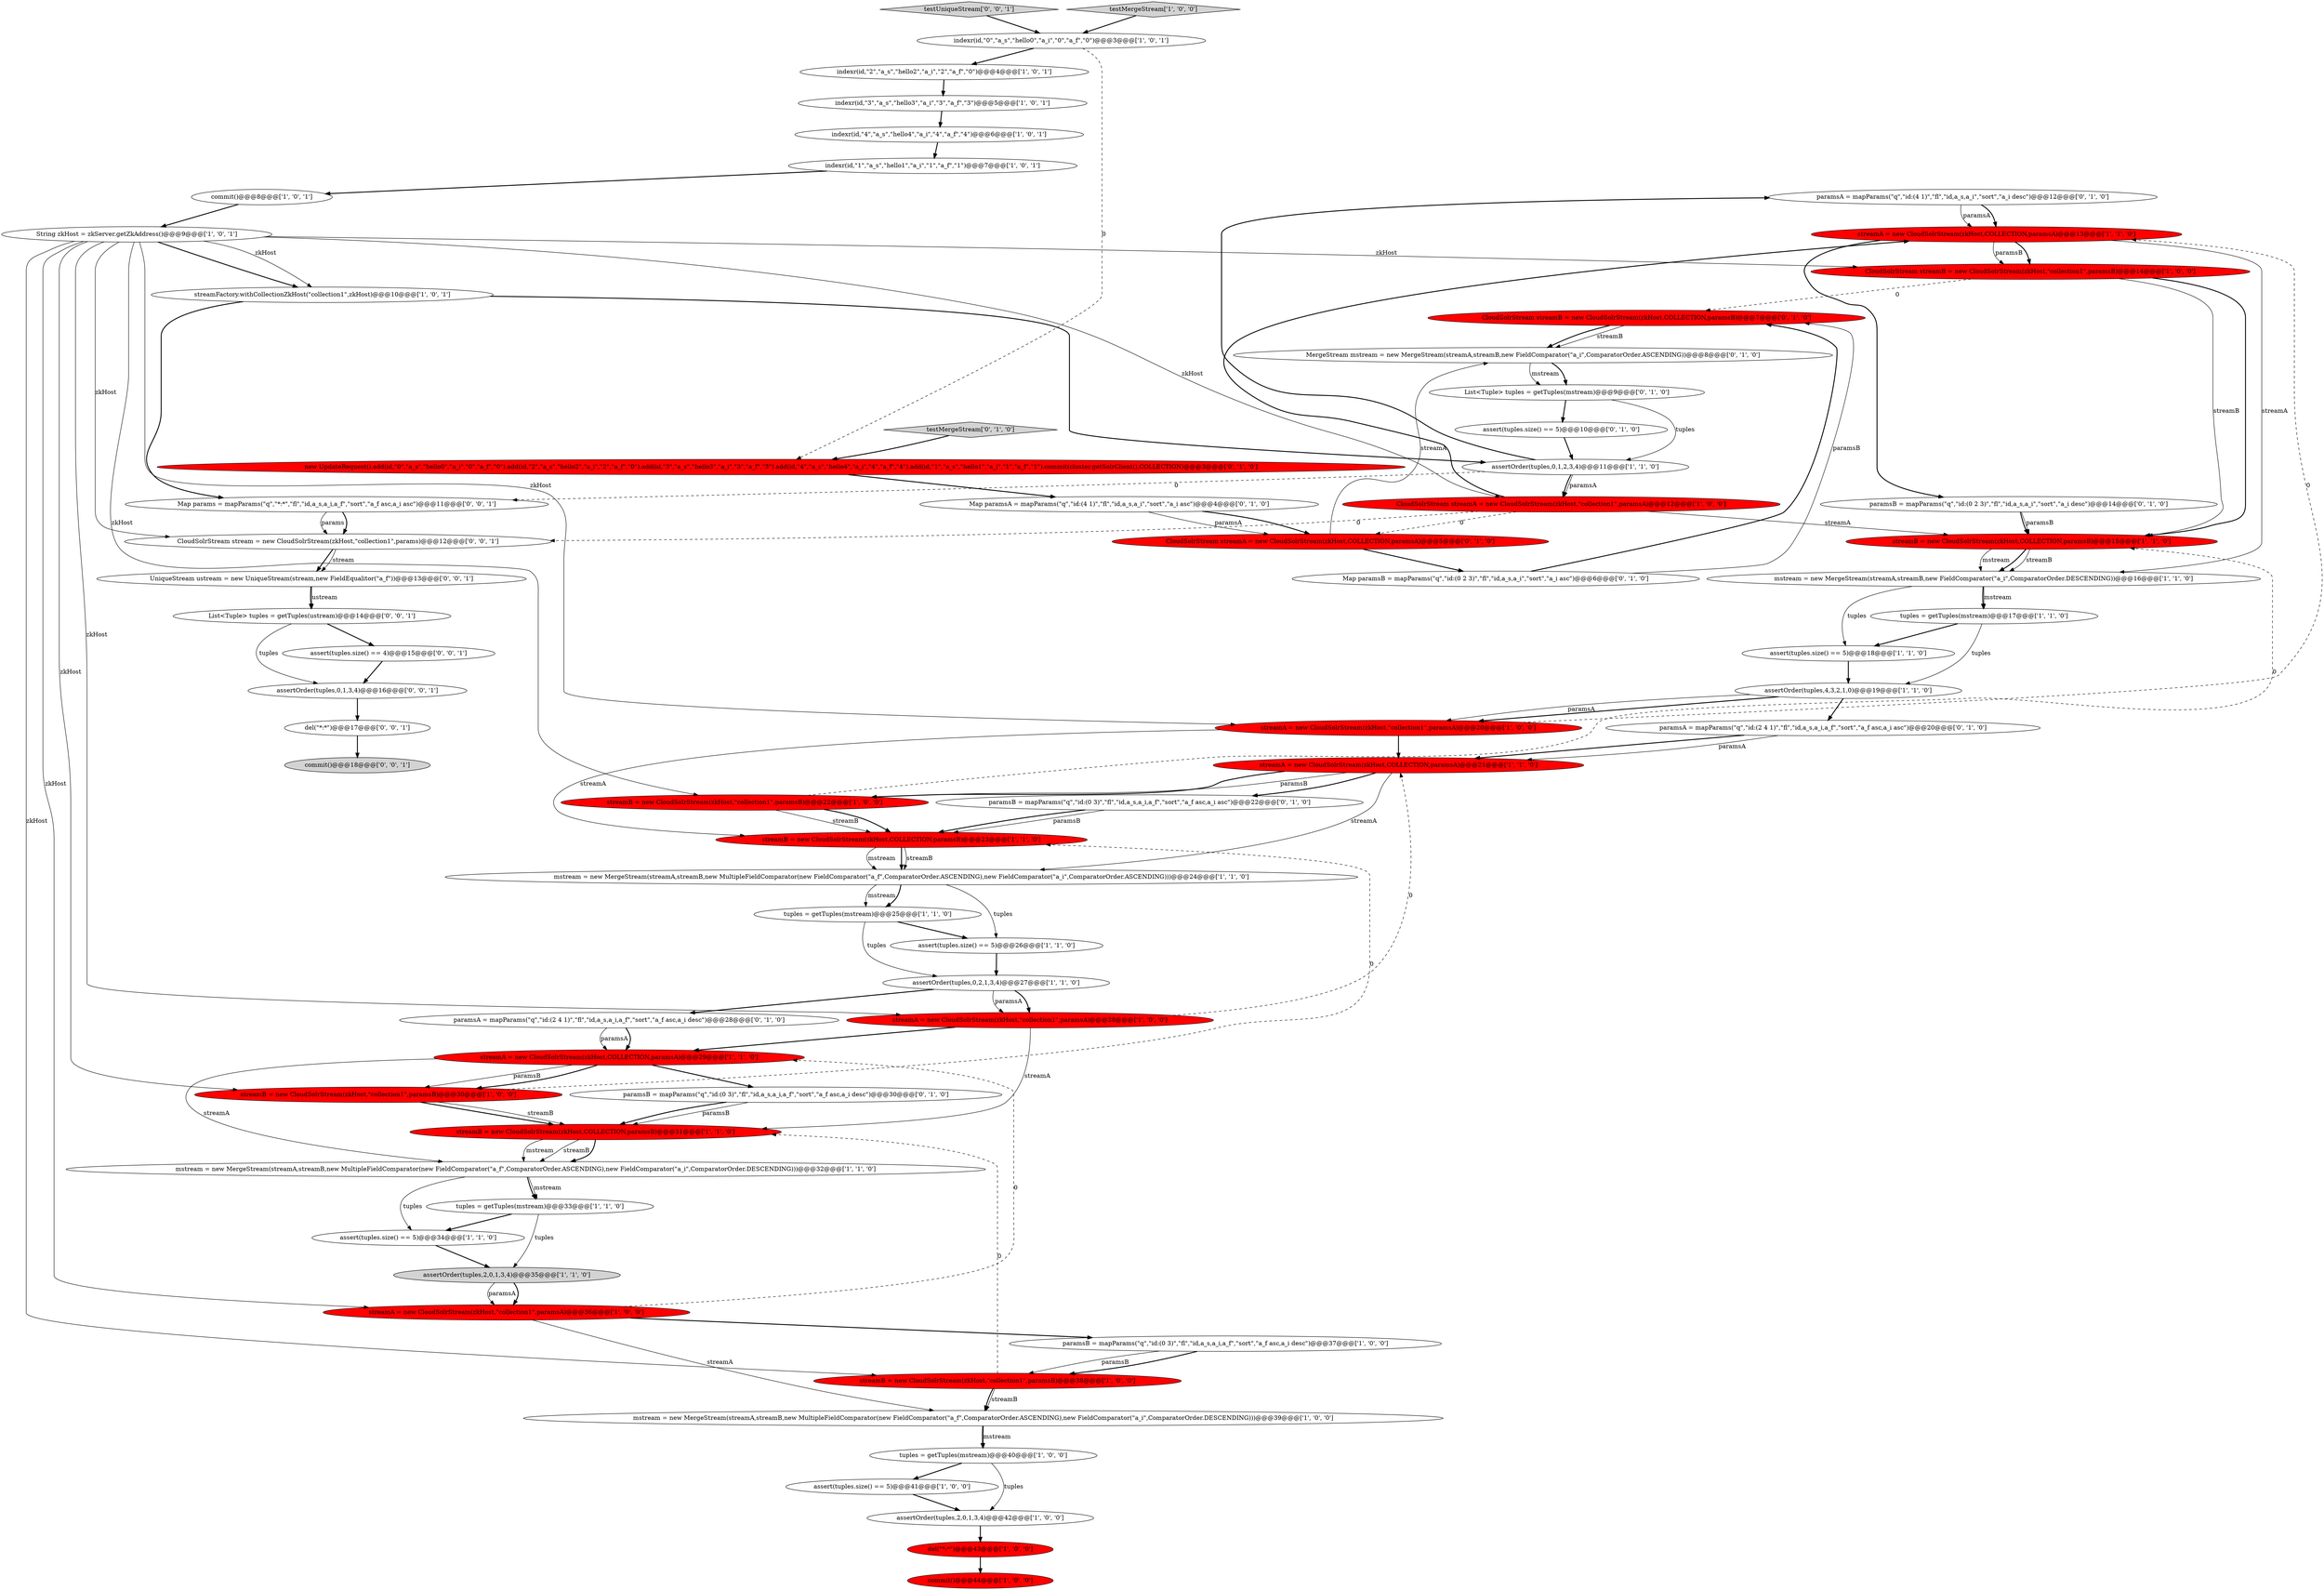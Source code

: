 digraph {
48 [style = filled, label = "paramsA = mapParams(\"q\",\"id:(4 1)\",\"fl\",\"id,a_s,a_i\",\"sort\",\"a_i desc\")@@@12@@@['0', '1', '0']", fillcolor = white, shape = ellipse image = "AAA0AAABBB2BBB"];
34 [style = filled, label = "assertOrder(tuples,2,0,1,3,4)@@@42@@@['1', '0', '0']", fillcolor = white, shape = ellipse image = "AAA0AAABBB1BBB"];
60 [style = filled, label = "assert(tuples.size() == 4)@@@15@@@['0', '0', '1']", fillcolor = white, shape = ellipse image = "AAA0AAABBB3BBB"];
14 [style = filled, label = "assertOrder(tuples,2,0,1,3,4)@@@35@@@['1', '1', '0']", fillcolor = lightgray, shape = ellipse image = "AAA0AAABBB1BBB"];
65 [style = filled, label = "Map params = mapParams(\"q\",\"*:*\",\"fl\",\"id,a_s,a_i,a_f\",\"sort\",\"a_f asc,a_i asc\")@@@11@@@['0', '0', '1']", fillcolor = white, shape = ellipse image = "AAA0AAABBB3BBB"];
44 [style = filled, label = "Map paramsB = mapParams(\"q\",\"id:(0 2 3)\",\"fl\",\"id,a_s,a_i\",\"sort\",\"a_i asc\")@@@6@@@['0', '1', '0']", fillcolor = white, shape = ellipse image = "AAA0AAABBB2BBB"];
41 [style = filled, label = "del(\"*:*\")@@@43@@@['1', '0', '0']", fillcolor = red, shape = ellipse image = "AAA1AAABBB1BBB"];
25 [style = filled, label = "String zkHost = zkServer.getZkAddress()@@@9@@@['1', '0', '1']", fillcolor = white, shape = ellipse image = "AAA0AAABBB1BBB"];
30 [style = filled, label = "commit()@@@8@@@['1', '0', '1']", fillcolor = white, shape = ellipse image = "AAA0AAABBB1BBB"];
1 [style = filled, label = "tuples = getTuples(mstream)@@@25@@@['1', '1', '0']", fillcolor = white, shape = ellipse image = "AAA0AAABBB1BBB"];
63 [style = filled, label = "List<Tuple> tuples = getTuples(ustream)@@@14@@@['0', '0', '1']", fillcolor = white, shape = ellipse image = "AAA0AAABBB3BBB"];
12 [style = filled, label = "CloudSolrStream streamB = new CloudSolrStream(zkHost,\"collection1\",paramsB)@@@14@@@['1', '0', '0']", fillcolor = red, shape = ellipse image = "AAA1AAABBB1BBB"];
23 [style = filled, label = "CloudSolrStream streamA = new CloudSolrStream(zkHost,\"collection1\",paramsA)@@@12@@@['1', '0', '0']", fillcolor = red, shape = ellipse image = "AAA1AAABBB1BBB"];
45 [style = filled, label = "CloudSolrStream streamA = new CloudSolrStream(zkHost,COLLECTION,paramsA)@@@5@@@['0', '1', '0']", fillcolor = red, shape = ellipse image = "AAA1AAABBB2BBB"];
0 [style = filled, label = "assert(tuples.size() == 5)@@@34@@@['1', '1', '0']", fillcolor = white, shape = ellipse image = "AAA0AAABBB1BBB"];
2 [style = filled, label = "tuples = getTuples(mstream)@@@33@@@['1', '1', '0']", fillcolor = white, shape = ellipse image = "AAA0AAABBB1BBB"];
58 [style = filled, label = "CloudSolrStream stream = new CloudSolrStream(zkHost,\"collection1\",params)@@@12@@@['0', '0', '1']", fillcolor = white, shape = ellipse image = "AAA0AAABBB3BBB"];
11 [style = filled, label = "assertOrder(tuples,4,3,2,1,0)@@@19@@@['1', '1', '0']", fillcolor = white, shape = ellipse image = "AAA0AAABBB1BBB"];
37 [style = filled, label = "assert(tuples.size() == 5)@@@18@@@['1', '1', '0']", fillcolor = white, shape = ellipse image = "AAA0AAABBB1BBB"];
24 [style = filled, label = "streamA = new CloudSolrStream(zkHost,COLLECTION,paramsA)@@@29@@@['1', '1', '0']", fillcolor = red, shape = ellipse image = "AAA1AAABBB1BBB"];
9 [style = filled, label = "streamA = new CloudSolrStream(zkHost,COLLECTION,paramsA)@@@21@@@['1', '1', '0']", fillcolor = red, shape = ellipse image = "AAA1AAABBB1BBB"];
43 [style = filled, label = "paramsB = mapParams(\"q\",\"id:(0 3)\",\"fl\",\"id,a_s,a_i,a_f\",\"sort\",\"a_f asc,a_i asc\")@@@22@@@['0', '1', '0']", fillcolor = white, shape = ellipse image = "AAA0AAABBB2BBB"];
29 [style = filled, label = "assert(tuples.size() == 5)@@@41@@@['1', '0', '0']", fillcolor = white, shape = ellipse image = "AAA0AAABBB1BBB"];
46 [style = filled, label = "testMergeStream['0', '1', '0']", fillcolor = lightgray, shape = diamond image = "AAA0AAABBB2BBB"];
52 [style = filled, label = "paramsA = mapParams(\"q\",\"id:(2 4 1)\",\"fl\",\"id,a_s,a_i,a_f\",\"sort\",\"a_f asc,a_i desc\")@@@28@@@['0', '1', '0']", fillcolor = white, shape = ellipse image = "AAA0AAABBB2BBB"];
27 [style = filled, label = "assertOrder(tuples,0,2,1,3,4)@@@27@@@['1', '1', '0']", fillcolor = white, shape = ellipse image = "AAA0AAABBB1BBB"];
21 [style = filled, label = "streamA = new CloudSolrStream(zkHost,\"collection1\",paramsA)@@@28@@@['1', '0', '0']", fillcolor = red, shape = ellipse image = "AAA1AAABBB1BBB"];
26 [style = filled, label = "mstream = new MergeStream(streamA,streamB,new FieldComparator(\"a_i\",ComparatorOrder.DESCENDING))@@@16@@@['1', '1', '0']", fillcolor = white, shape = ellipse image = "AAA0AAABBB1BBB"];
57 [style = filled, label = "paramsB = mapParams(\"q\",\"id:(0 3)\",\"fl\",\"id,a_s,a_i,a_f\",\"sort\",\"a_f asc,a_i desc\")@@@30@@@['0', '1', '0']", fillcolor = white, shape = ellipse image = "AAA0AAABBB2BBB"];
42 [style = filled, label = "tuples = getTuples(mstream)@@@40@@@['1', '0', '0']", fillcolor = white, shape = ellipse image = "AAA0AAABBB1BBB"];
50 [style = filled, label = "List<Tuple> tuples = getTuples(mstream)@@@9@@@['0', '1', '0']", fillcolor = white, shape = ellipse image = "AAA0AAABBB2BBB"];
5 [style = filled, label = "indexr(id,\"2\",\"a_s\",\"hello2\",\"a_i\",\"2\",\"a_f\",\"0\")@@@4@@@['1', '0', '1']", fillcolor = white, shape = ellipse image = "AAA0AAABBB1BBB"];
6 [style = filled, label = "mstream = new MergeStream(streamA,streamB,new MultipleFieldComparator(new FieldComparator(\"a_f\",ComparatorOrder.ASCENDING),new FieldComparator(\"a_i\",ComparatorOrder.ASCENDING)))@@@24@@@['1', '1', '0']", fillcolor = white, shape = ellipse image = "AAA0AAABBB1BBB"];
56 [style = filled, label = "paramsA = mapParams(\"q\",\"id:(2 4 1)\",\"fl\",\"id,a_s,a_i,a_f\",\"sort\",\"a_f asc,a_i asc\")@@@20@@@['0', '1', '0']", fillcolor = white, shape = ellipse image = "AAA0AAABBB2BBB"];
22 [style = filled, label = "tuples = getTuples(mstream)@@@17@@@['1', '1', '0']", fillcolor = white, shape = ellipse image = "AAA0AAABBB1BBB"];
20 [style = filled, label = "streamB = new CloudSolrStream(zkHost,\"collection1\",paramsB)@@@22@@@['1', '0', '0']", fillcolor = red, shape = ellipse image = "AAA1AAABBB1BBB"];
55 [style = filled, label = "paramsB = mapParams(\"q\",\"id:(0 2 3)\",\"fl\",\"id,a_s,a_i\",\"sort\",\"a_i desc\")@@@14@@@['0', '1', '0']", fillcolor = white, shape = ellipse image = "AAA0AAABBB2BBB"];
49 [style = filled, label = "MergeStream mstream = new MergeStream(streamA,streamB,new FieldComparator(\"a_i\",ComparatorOrder.ASCENDING))@@@8@@@['0', '1', '0']", fillcolor = white, shape = ellipse image = "AAA0AAABBB2BBB"];
35 [style = filled, label = "streamB = new CloudSolrStream(zkHost,COLLECTION,paramsB)@@@23@@@['1', '1', '0']", fillcolor = red, shape = ellipse image = "AAA1AAABBB1BBB"];
8 [style = filled, label = "assertOrder(tuples,0,1,2,3,4)@@@11@@@['1', '1', '0']", fillcolor = white, shape = ellipse image = "AAA0AAABBB1BBB"];
3 [style = filled, label = "streamB = new CloudSolrStream(zkHost,COLLECTION,paramsB)@@@31@@@['1', '1', '0']", fillcolor = red, shape = ellipse image = "AAA1AAABBB1BBB"];
33 [style = filled, label = "streamB = new CloudSolrStream(zkHost,\"collection1\",paramsB)@@@30@@@['1', '0', '0']", fillcolor = red, shape = ellipse image = "AAA1AAABBB1BBB"];
32 [style = filled, label = "paramsB = mapParams(\"q\",\"id:(0 3)\",\"fl\",\"id,a_s,a_i,a_f\",\"sort\",\"a_f asc,a_i desc\")@@@37@@@['1', '0', '0']", fillcolor = white, shape = ellipse image = "AAA0AAABBB1BBB"];
17 [style = filled, label = "mstream = new MergeStream(streamA,streamB,new MultipleFieldComparator(new FieldComparator(\"a_f\",ComparatorOrder.ASCENDING),new FieldComparator(\"a_i\",ComparatorOrder.DESCENDING)))@@@39@@@['1', '0', '0']", fillcolor = white, shape = ellipse image = "AAA0AAABBB1BBB"];
51 [style = filled, label = "CloudSolrStream streamB = new CloudSolrStream(zkHost,COLLECTION,paramsB)@@@7@@@['0', '1', '0']", fillcolor = red, shape = ellipse image = "AAA1AAABBB2BBB"];
47 [style = filled, label = "assert(tuples.size() == 5)@@@10@@@['0', '1', '0']", fillcolor = white, shape = ellipse image = "AAA0AAABBB2BBB"];
16 [style = filled, label = "assert(tuples.size() == 5)@@@26@@@['1', '1', '0']", fillcolor = white, shape = ellipse image = "AAA0AAABBB1BBB"];
18 [style = filled, label = "commit()@@@44@@@['1', '0', '0']", fillcolor = red, shape = ellipse image = "AAA1AAABBB1BBB"];
7 [style = filled, label = "streamFactory.withCollectionZkHost(\"collection1\",zkHost)@@@10@@@['1', '0', '1']", fillcolor = white, shape = ellipse image = "AAA0AAABBB1BBB"];
28 [style = filled, label = "mstream = new MergeStream(streamA,streamB,new MultipleFieldComparator(new FieldComparator(\"a_f\",ComparatorOrder.ASCENDING),new FieldComparator(\"a_i\",ComparatorOrder.DESCENDING)))@@@32@@@['1', '1', '0']", fillcolor = white, shape = ellipse image = "AAA0AAABBB1BBB"];
36 [style = filled, label = "streamA = new CloudSolrStream(zkHost,COLLECTION,paramsA)@@@13@@@['1', '1', '0']", fillcolor = red, shape = ellipse image = "AAA1AAABBB1BBB"];
31 [style = filled, label = "indexr(id,\"1\",\"a_s\",\"hello1\",\"a_i\",\"1\",\"a_f\",\"1\")@@@7@@@['1', '0', '1']", fillcolor = white, shape = ellipse image = "AAA0AAABBB1BBB"];
40 [style = filled, label = "streamB = new CloudSolrStream(zkHost,\"collection1\",paramsB)@@@38@@@['1', '0', '0']", fillcolor = red, shape = ellipse image = "AAA1AAABBB1BBB"];
53 [style = filled, label = "Map paramsA = mapParams(\"q\",\"id:(4 1)\",\"fl\",\"id,a_s,a_i\",\"sort\",\"a_i asc\")@@@4@@@['0', '1', '0']", fillcolor = white, shape = ellipse image = "AAA0AAABBB2BBB"];
64 [style = filled, label = "commit()@@@18@@@['0', '0', '1']", fillcolor = lightgray, shape = ellipse image = "AAA0AAABBB3BBB"];
13 [style = filled, label = "streamA = new CloudSolrStream(zkHost,\"collection1\",paramsA)@@@20@@@['1', '0', '0']", fillcolor = red, shape = ellipse image = "AAA1AAABBB1BBB"];
62 [style = filled, label = "testUniqueStream['0', '0', '1']", fillcolor = lightgray, shape = diamond image = "AAA0AAABBB3BBB"];
59 [style = filled, label = "UniqueStream ustream = new UniqueStream(stream,new FieldEqualitor(\"a_f\"))@@@13@@@['0', '0', '1']", fillcolor = white, shape = ellipse image = "AAA0AAABBB3BBB"];
66 [style = filled, label = "assertOrder(tuples,0,1,3,4)@@@16@@@['0', '0', '1']", fillcolor = white, shape = ellipse image = "AAA0AAABBB3BBB"];
61 [style = filled, label = "del(\"*:*\")@@@17@@@['0', '0', '1']", fillcolor = white, shape = ellipse image = "AAA0AAABBB3BBB"];
10 [style = filled, label = "streamA = new CloudSolrStream(zkHost,\"collection1\",paramsA)@@@36@@@['1', '0', '0']", fillcolor = red, shape = ellipse image = "AAA1AAABBB1BBB"];
15 [style = filled, label = "indexr(id,\"0\",\"a_s\",\"hello0\",\"a_i\",\"0\",\"a_f\",\"0\")@@@3@@@['1', '0', '1']", fillcolor = white, shape = ellipse image = "AAA0AAABBB1BBB"];
19 [style = filled, label = "streamB = new CloudSolrStream(zkHost,COLLECTION,paramsB)@@@15@@@['1', '1', '0']", fillcolor = red, shape = ellipse image = "AAA1AAABBB1BBB"];
38 [style = filled, label = "indexr(id,\"3\",\"a_s\",\"hello3\",\"a_i\",\"3\",\"a_f\",\"3\")@@@5@@@['1', '0', '1']", fillcolor = white, shape = ellipse image = "AAA0AAABBB1BBB"];
4 [style = filled, label = "testMergeStream['1', '0', '0']", fillcolor = lightgray, shape = diamond image = "AAA0AAABBB1BBB"];
39 [style = filled, label = "indexr(id,\"4\",\"a_s\",\"hello4\",\"a_i\",\"4\",\"a_f\",\"4\")@@@6@@@['1', '0', '1']", fillcolor = white, shape = ellipse image = "AAA0AAABBB1BBB"];
54 [style = filled, label = "new UpdateRequest().add(id,\"0\",\"a_s\",\"hello0\",\"a_i\",\"0\",\"a_f\",\"0\").add(id,\"2\",\"a_s\",\"hello2\",\"a_i\",\"2\",\"a_f\",\"0\").add(id,\"3\",\"a_s\",\"hello3\",\"a_i\",\"3\",\"a_f\",\"3\").add(id,\"4\",\"a_s\",\"hello4\",\"a_i\",\"4\",\"a_f\",\"4\").add(id,\"1\",\"a_s\",\"hello1\",\"a_i\",\"1\",\"a_f\",\"1\").commit(cluster.getSolrClient(),COLLECTION)@@@3@@@['0', '1', '0']", fillcolor = red, shape = ellipse image = "AAA1AAABBB2BBB"];
48->36 [style = solid, label="paramsA"];
3->28 [style = solid, label="mstream"];
37->11 [style = bold, label=""];
22->37 [style = bold, label=""];
15->54 [style = dashed, label="0"];
4->15 [style = bold, label=""];
24->33 [style = solid, label="paramsB"];
24->57 [style = bold, label=""];
9->20 [style = solid, label="paramsB"];
10->32 [style = bold, label=""];
21->24 [style = bold, label=""];
36->12 [style = bold, label=""];
40->3 [style = dashed, label="0"];
29->34 [style = bold, label=""];
9->43 [style = bold, label=""];
7->8 [style = bold, label=""];
5->38 [style = bold, label=""];
38->39 [style = bold, label=""];
42->29 [style = bold, label=""];
26->22 [style = bold, label=""];
36->55 [style = bold, label=""];
61->64 [style = bold, label=""];
35->6 [style = solid, label="streamB"];
44->51 [style = solid, label="paramsB"];
23->58 [style = dashed, label="0"];
52->24 [style = bold, label=""];
25->7 [style = solid, label="zkHost"];
44->51 [style = bold, label=""];
0->14 [style = bold, label=""];
45->49 [style = solid, label="streamA"];
8->23 [style = solid, label="paramsA"];
46->54 [style = bold, label=""];
43->35 [style = bold, label=""];
39->31 [style = bold, label=""];
11->13 [style = bold, label=""];
25->58 [style = solid, label="zkHost"];
31->30 [style = bold, label=""];
9->6 [style = solid, label="streamA"];
54->53 [style = bold, label=""];
58->59 [style = bold, label=""];
23->36 [style = bold, label=""];
10->24 [style = dashed, label="0"];
6->1 [style = solid, label="mstream"];
60->66 [style = bold, label=""];
56->9 [style = solid, label="paramsA"];
28->2 [style = solid, label="mstream"];
26->22 [style = solid, label="mstream"];
25->23 [style = solid, label="zkHost"];
57->3 [style = solid, label="paramsB"];
22->11 [style = solid, label="tuples"];
33->3 [style = bold, label=""];
8->23 [style = bold, label=""];
11->56 [style = bold, label=""];
10->17 [style = solid, label="streamA"];
14->10 [style = bold, label=""];
25->12 [style = solid, label="zkHost"];
17->42 [style = bold, label=""];
25->7 [style = bold, label=""];
43->35 [style = solid, label="paramsB"];
56->9 [style = bold, label=""];
53->45 [style = solid, label="paramsA"];
12->19 [style = solid, label="streamB"];
1->16 [style = bold, label=""];
19->26 [style = bold, label=""];
59->63 [style = bold, label=""];
40->17 [style = bold, label=""];
20->35 [style = solid, label="streamB"];
2->14 [style = solid, label="tuples"];
40->17 [style = solid, label="streamB"];
66->61 [style = bold, label=""];
17->42 [style = solid, label="mstream"];
59->63 [style = solid, label="ustream"];
55->19 [style = bold, label=""];
3->28 [style = solid, label="streamB"];
63->66 [style = solid, label="tuples"];
26->37 [style = solid, label="tuples"];
25->40 [style = solid, label="zkHost"];
1->27 [style = solid, label="tuples"];
16->27 [style = bold, label=""];
20->19 [style = dashed, label="0"];
19->26 [style = solid, label="streamB"];
6->16 [style = solid, label="tuples"];
25->33 [style = solid, label="zkHost"];
42->34 [style = solid, label="tuples"];
9->20 [style = bold, label=""];
55->19 [style = solid, label="paramsB"];
45->44 [style = bold, label=""];
25->21 [style = solid, label="zkHost"];
49->50 [style = bold, label=""];
27->52 [style = bold, label=""];
24->33 [style = bold, label=""];
6->1 [style = bold, label=""];
3->28 [style = bold, label=""];
2->0 [style = bold, label=""];
52->24 [style = solid, label="paramsA"];
63->60 [style = bold, label=""];
33->3 [style = solid, label="streamB"];
32->40 [style = bold, label=""];
51->49 [style = solid, label="streamB"];
49->50 [style = solid, label="mstream"];
35->6 [style = solid, label="mstream"];
21->3 [style = solid, label="streamA"];
13->9 [style = bold, label=""];
62->15 [style = bold, label=""];
32->40 [style = solid, label="paramsB"];
27->21 [style = bold, label=""];
41->18 [style = bold, label=""];
19->26 [style = solid, label="mstream"];
8->65 [style = dashed, label="0"];
48->36 [style = bold, label=""];
13->36 [style = dashed, label="0"];
47->8 [style = bold, label=""];
35->6 [style = bold, label=""];
28->0 [style = solid, label="tuples"];
12->51 [style = dashed, label="0"];
23->45 [style = dashed, label="0"];
30->25 [style = bold, label=""];
25->20 [style = solid, label="zkHost"];
34->41 [style = bold, label=""];
51->49 [style = bold, label=""];
36->12 [style = solid, label="paramsB"];
15->5 [style = bold, label=""];
7->65 [style = bold, label=""];
25->13 [style = solid, label="zkHost"];
27->21 [style = solid, label="paramsA"];
8->48 [style = bold, label=""];
28->2 [style = bold, label=""];
25->10 [style = solid, label="zkHost"];
21->9 [style = dashed, label="0"];
50->8 [style = solid, label="tuples"];
58->59 [style = solid, label="stream"];
65->58 [style = bold, label=""];
65->58 [style = solid, label="params"];
50->47 [style = bold, label=""];
13->35 [style = solid, label="streamA"];
24->28 [style = solid, label="streamA"];
20->35 [style = bold, label=""];
57->3 [style = bold, label=""];
11->13 [style = solid, label="paramsA"];
12->19 [style = bold, label=""];
14->10 [style = solid, label="paramsA"];
36->26 [style = solid, label="streamA"];
53->45 [style = bold, label=""];
23->19 [style = solid, label="streamA"];
33->35 [style = dashed, label="0"];
}
